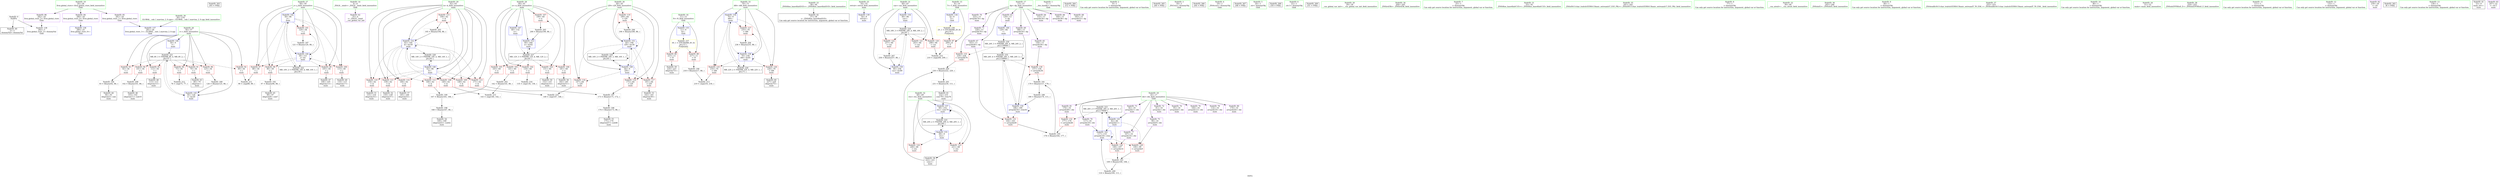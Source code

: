 digraph "SVFG" {
	label="SVFG";

	Node0x55fe27614a00 [shape=record,color=grey,label="{NodeID: 0\nNullPtr}"];
	Node0x55fe27614a00 -> Node0x55fe2762e7d0[style=solid];
	Node0x55fe27614a00 -> Node0x55fe27635960[style=solid];
	Node0x55fe27654b70 [shape=record,color=black,label="{NodeID: 263\n203 = PHI()\n}"];
	Node0x55fe2762ef80 [shape=record,color=red,label="{NodeID: 97\n88\<--58\n\<--j\nmain\n}"];
	Node0x55fe2762ef80 -> Node0x55fe2763b360[style=solid];
	Node0x55fe27615680 [shape=record,color=green,label="{NodeID: 14\n4\<--6\n_ZStL8__ioinit\<--_ZStL8__ioinit_field_insensitive\nGlob }"];
	Node0x55fe27615680 -> Node0x55fe27630a30[style=solid];
	Node0x55fe27632a20 [shape=record,color=grey,label="{NodeID: 194\n93 = Binary(92, 86, )\n}"];
	Node0x55fe27632a20 -> Node0x55fe2762eb70[style=solid];
	Node0x55fe2762fae0 [shape=record,color=red,label="{NodeID: 111\n158\<--62\n\<--k\nmain\n}"];
	Node0x55fe2762fae0 -> Node0x55fe27630210[style=solid];
	Node0x55fe2762dd50 [shape=record,color=green,label="{NodeID: 28\n60\<--61\nn\<--n_field_insensitive\nmain\n}"];
	Node0x55fe2762dd50 -> Node0x55fe2762f390[style=solid];
	Node0x55fe2762dd50 -> Node0x55fe2762f460[style=solid];
	Node0x55fe2762dd50 -> Node0x55fe2762f530[style=solid];
	Node0x55fe2762dd50 -> Node0x55fe2762f600[style=solid];
	Node0x55fe2762dd50 -> Node0x55fe2762f6d0[style=solid];
	Node0x55fe2762dd50 -> Node0x55fe2762f7a0[style=solid];
	Node0x55fe2762dd50 -> Node0x55fe276360e0[style=solid];
	Node0x55fe2762dd50 -> Node0x55fe276365c0[style=solid];
	Node0x55fe2763aee0 [shape=record,color=grey,label="{NodeID: 208\n102 = Binary(101, 86, )\n}"];
	Node0x55fe2763aee0 -> Node0x55fe2762ed10[style=solid];
	Node0x55fe27634e10 [shape=record,color=red,label="{NodeID: 125\n216\<--70\n\<--i68\nmain\n}"];
	Node0x55fe27634e10 -> Node0x55fe2763b660[style=solid];
	Node0x55fe2762e9a0 [shape=record,color=black,label="{NodeID: 42\n37\<--38\n\<--_ZNSt8ios_base4InitD1Ev\nCan only get source location for instruction, argument, global var or function.}"];
	Node0x55fe27644470 [shape=record,color=black,label="{NodeID: 222\nMR_10V_2 = PHI(MR_10V_4, MR_10V_1, )\npts\{59 \}\n}"];
	Node0x55fe27644470 -> Node0x55fe27635cd0[style=dashed];
	Node0x55fe27635a60 [shape=record,color=blue,label="{NodeID: 139\n54\<--9\nretval\<--\nmain\n}"];
	Node0x55fe27630550 [shape=record,color=black,label="{NodeID: 56\n182\<--181\nidxprom51\<--\nmain\n}"];
	Node0x55fe27648a70 [shape=record,color=yellow,style=double,label="{NodeID: 236\n2V_1 = ENCHI(MR_2V_0)\npts\{10 \}\nFun[main]}"];
	Node0x55fe27648a70 -> Node0x55fe27631f10[style=dashed];
	Node0x55fe276365c0 [shape=record,color=blue,label="{NodeID: 153\n60\<--200\nn\<--inc62\nmain\n}"];
	Node0x55fe276365c0 -> Node0x55fe27645d70[style=dashed];
	Node0x55fe276310b0 [shape=record,color=purple,label="{NodeID: 70\n225\<--13\narrayidx74\<--dp\nmain\n}"];
	Node0x55fe27631c10 [shape=record,color=purple,label="{NodeID: 84\n280\<--24\nllvm.global_ctors_0\<--llvm.global_ctors\nGlob }"];
	Node0x55fe27631c10 -> Node0x55fe27635760[style=solid];
	Node0x55fe27613b10 [shape=record,color=green,label="{NodeID: 1\n7\<--1\n__dso_handle\<--dummyObj\nGlob }"];
	Node0x55fe27654c70 [shape=record,color=black,label="{NodeID: 264\n212 = PHI()\n}"];
	Node0x55fe2762f050 [shape=record,color=red,label="{NodeID: 98\n96\<--58\n\<--j\nmain\n}"];
	Node0x55fe2762f050 -> Node0x55fe27632720[style=solid];
	Node0x55fe27615750 [shape=record,color=green,label="{NodeID: 15\n8\<--10\nT\<--T_field_insensitive\nGlob }"];
	Node0x55fe27615750 -> Node0x55fe27631f10[style=solid];
	Node0x55fe27615750 -> Node0x55fe27635560[style=solid];
	Node0x55fe27632ba0 [shape=record,color=grey,label="{NodeID: 195\n178 = Binary(164, 177, )\n}"];
	Node0x55fe27632ba0 -> Node0x55fe27638550[style=solid];
	Node0x55fe2762fbb0 [shape=record,color=red,label="{NodeID: 112\n166\<--62\n\<--k\nmain\n}"];
	Node0x55fe2762fbb0 -> Node0x55fe276331a0[style=solid];
	Node0x55fe2762de20 [shape=record,color=green,label="{NodeID: 29\n62\<--63\nk\<--k_field_insensitive\nmain\n}"];
	Node0x55fe2762de20 -> Node0x55fe2762f870[style=solid];
	Node0x55fe2762de20 -> Node0x55fe2762f940[style=solid];
	Node0x55fe2762de20 -> Node0x55fe2762fa10[style=solid];
	Node0x55fe2762de20 -> Node0x55fe2762fae0[style=solid];
	Node0x55fe2762de20 -> Node0x55fe2762fbb0[style=solid];
	Node0x55fe2762de20 -> Node0x55fe2762fc80[style=solid];
	Node0x55fe2762de20 -> Node0x55fe2762fd50[style=solid];
	Node0x55fe2762de20 -> Node0x55fe2762fe20[style=solid];
	Node0x55fe2762de20 -> Node0x55fe276361b0[style=solid];
	Node0x55fe2762de20 -> Node0x55fe276364f0[style=solid];
	Node0x55fe2763b060 [shape=record,color=grey,label="{NodeID: 209\n110 = Binary(109, 111, )\n}"];
	Node0x55fe2763b060 -> Node0x55fe27635da0[style=solid];
	Node0x55fe27634ee0 [shape=record,color=red,label="{NodeID: 126\n226\<--70\n\<--i68\nmain\n}"];
	Node0x55fe27634ee0 -> Node0x55fe27630890[style=solid];
	Node0x55fe2762eaa0 [shape=record,color=black,label="{NodeID: 43\n80\<--79\nidxprom\<--\nmain\n}"];
	Node0x55fe27644970 [shape=record,color=black,label="{NodeID: 223\nMR_26V_2 = PHI(MR_26V_4, MR_26V_1, )\npts\{170000 \}\n}"];
	Node0x55fe27644970 -> Node0x55fe276353c0[style=dashed];
	Node0x55fe27644970 -> Node0x55fe27635c00[style=dashed];
	Node0x55fe27635b30 [shape=record,color=blue,label="{NodeID: 140\n56\<--9\ni\<--\nmain\n}"];
	Node0x55fe27635b30 -> Node0x55fe27643f70[style=dashed];
	Node0x55fe27630620 [shape=record,color=black,label="{NodeID: 57\n185\<--184\nidxprom53\<--\nmain\n}"];
	Node0x55fe27649590 [shape=record,color=yellow,style=double,label="{NodeID: 237\n4V_1 = ENCHI(MR_4V_0)\npts\{12 \}\nFun[main]}"];
	Node0x55fe27649590 -> Node0x55fe27631fe0[style=dashed];
	Node0x55fe27649590 -> Node0x55fe276320b0[style=dashed];
	Node0x55fe27636690 [shape=record,color=blue,label="{NodeID: 154\n66\<--86\ncas\<--\nmain\n}"];
	Node0x55fe27636690 -> Node0x55fe27644e70[style=dashed];
	Node0x55fe27631180 [shape=record,color=purple,label="{NodeID: 71\n228\<--13\narrayidx76\<--dp\nmain\n}"];
	Node0x55fe27631180 -> Node0x55fe27635490[style=solid];
	Node0x55fe27631d10 [shape=record,color=purple,label="{NodeID: 85\n281\<--24\nllvm.global_ctors_1\<--llvm.global_ctors\nGlob }"];
	Node0x55fe27631d10 -> Node0x55fe27635860[style=solid];
	Node0x55fe27614ba0 [shape=record,color=green,label="{NodeID: 2\n9\<--1\n\<--dummyObj\nCan only get source location for instruction, argument, global var or function.}"];
	Node0x55fe27654d70 [shape=record,color=black,label="{NodeID: 265\n240 = PHI()\n}"];
	Node0x55fe2762f120 [shape=record,color=red,label="{NodeID: 99\n105\<--58\n\<--j\nmain\n}"];
	Node0x55fe2762f120 -> Node0x55fe2762ede0[style=solid];
	Node0x55fe27615820 [shape=record,color=green,label="{NodeID: 16\n11\<--12\nN\<--N_field_insensitive\nGlob }"];
	Node0x55fe27615820 -> Node0x55fe27631fe0[style=solid];
	Node0x55fe27615820 -> Node0x55fe276320b0[style=solid];
	Node0x55fe27615820 -> Node0x55fe27635660[style=solid];
	Node0x55fe27632d20 [shape=record,color=grey,label="{NodeID: 196\n174 = Binary(173, 86, )\n}"];
	Node0x55fe27632d20 -> Node0x55fe27630480[style=solid];
	Node0x55fe2762fc80 [shape=record,color=red,label="{NodeID: 113\n171\<--62\n\<--k\nmain\n}"];
	Node0x55fe2762fc80 -> Node0x55fe27632ea0[style=solid];
	Node0x55fe2762def0 [shape=record,color=green,label="{NodeID: 30\n64\<--65\ni29\<--i29_field_insensitive\nmain\n}"];
	Node0x55fe2762def0 -> Node0x55fe276346c0[style=solid];
	Node0x55fe2762def0 -> Node0x55fe27634790[style=solid];
	Node0x55fe2762def0 -> Node0x55fe27634860[style=solid];
	Node0x55fe2762def0 -> Node0x55fe27634930[style=solid];
	Node0x55fe2762def0 -> Node0x55fe27636280[style=solid];
	Node0x55fe2762def0 -> Node0x55fe27636420[style=solid];
	Node0x55fe2763b1e0 [shape=record,color=grey,label="{NodeID: 210\n149 = cmp(147, 148, )\n}"];
	Node0x55fe27634fb0 [shape=record,color=red,label="{NodeID: 127\n235\<--70\n\<--i68\nmain\n}"];
	Node0x55fe27634fb0 -> Node0x55fe2763a8e0[style=solid];
	Node0x55fe2762eb70 [shape=record,color=black,label="{NodeID: 44\n94\<--93\nidxprom5\<--sub\nmain\n}"];
	Node0x55fe27644e70 [shape=record,color=black,label="{NodeID: 224\nMR_18V_3 = PHI(MR_18V_4, MR_18V_2, )\npts\{67 \}\n}"];
	Node0x55fe27644e70 -> Node0x55fe27634a00[style=dashed];
	Node0x55fe27644e70 -> Node0x55fe27634ad0[style=dashed];
	Node0x55fe27644e70 -> Node0x55fe27634ba0[style=dashed];
	Node0x55fe27644e70 -> Node0x55fe27636aa0[style=dashed];
	Node0x55fe27635c00 [shape=record,color=blue,label="{NodeID: 141\n82\<--84\narrayidx1\<--\nmain\n}"];
	Node0x55fe27635c00 -> Node0x55fe27635080[style=dashed];
	Node0x55fe27635c00 -> Node0x55fe27635150[style=dashed];
	Node0x55fe27635c00 -> Node0x55fe27635da0[style=dashed];
	Node0x55fe27635c00 -> Node0x55fe27644970[style=dashed];
	Node0x55fe276306f0 [shape=record,color=black,label="{NodeID: 58\n222\<--221\nconv\<--\nmain\n}"];
	Node0x55fe276306f0 -> Node0x55fe27633320[style=solid];
	Node0x55fe27636760 [shape=record,color=blue,label="{NodeID: 155\n68\<--9\nres\<--\nmain\n}"];
	Node0x55fe27636760 -> Node0x55fe27634c70[style=dashed];
	Node0x55fe27636760 -> Node0x55fe27634d40[style=dashed];
	Node0x55fe27636760 -> Node0x55fe27636900[style=dashed];
	Node0x55fe27636760 -> Node0x55fe27645370[style=dashed];
	Node0x55fe27631250 [shape=record,color=purple,label="{NodeID: 72\n81\<--16\narrayidx\<--dw\nmain\n}"];
	Node0x55fe27631e10 [shape=record,color=purple,label="{NodeID: 86\n282\<--24\nllvm.global_ctors_2\<--llvm.global_ctors\nGlob }"];
	Node0x55fe27631e10 -> Node0x55fe27635960[style=solid];
	Node0x55fe27615fa0 [shape=record,color=green,label="{NodeID: 3\n18\<--1\n_ZSt3cin\<--dummyObj\nGlob }"];
	Node0x55fe27655950 [shape=record,color=black,label="{NodeID: 266\n244 = PHI()\n}"];
	Node0x55fe2762f1f0 [shape=record,color=red,label="{NodeID: 100\n115\<--58\n\<--j\nmain\n}"];
	Node0x55fe2762f1f0 -> Node0x55fe2762ffa0[style=solid];
	Node0x55fe276158f0 [shape=record,color=green,label="{NodeID: 17\n13\<--15\ndp\<--dp_field_insensitive\nGlob }"];
	Node0x55fe276158f0 -> Node0x55fe27630b00[style=solid];
	Node0x55fe276158f0 -> Node0x55fe27630bd0[style=solid];
	Node0x55fe276158f0 -> Node0x55fe27630ca0[style=solid];
	Node0x55fe276158f0 -> Node0x55fe27630d70[style=solid];
	Node0x55fe276158f0 -> Node0x55fe27630e40[style=solid];
	Node0x55fe276158f0 -> Node0x55fe27630f10[style=solid];
	Node0x55fe276158f0 -> Node0x55fe27630fe0[style=solid];
	Node0x55fe276158f0 -> Node0x55fe276310b0[style=solid];
	Node0x55fe276158f0 -> Node0x55fe27631180[style=solid];
	Node0x55fe27632ea0 [shape=record,color=grey,label="{NodeID: 197\n173 = Binary(171, 172, )\n}"];
	Node0x55fe27632ea0 -> Node0x55fe27632d20[style=solid];
	Node0x55fe2762fd50 [shape=record,color=red,label="{NodeID: 114\n184\<--62\n\<--k\nmain\n}"];
	Node0x55fe2762fd50 -> Node0x55fe27630620[style=solid];
	Node0x55fe2762dfc0 [shape=record,color=green,label="{NodeID: 31\n66\<--67\ncas\<--cas_field_insensitive\nmain\n}"];
	Node0x55fe2762dfc0 -> Node0x55fe27634a00[style=solid];
	Node0x55fe2762dfc0 -> Node0x55fe27634ad0[style=solid];
	Node0x55fe2762dfc0 -> Node0x55fe27634ba0[style=solid];
	Node0x55fe2762dfc0 -> Node0x55fe27636690[style=solid];
	Node0x55fe2762dfc0 -> Node0x55fe27636aa0[style=solid];
	Node0x55fe2763b360 [shape=record,color=grey,label="{NodeID: 211\n90 = cmp(88, 89, )\n}"];
	Node0x55fe27635080 [shape=record,color=red,label="{NodeID: 128\n100\<--99\n\<--arrayidx9\nmain\n}"];
	Node0x55fe27635080 -> Node0x55fe276328a0[style=solid];
	Node0x55fe2762ec40 [shape=record,color=black,label="{NodeID: 45\n98\<--97\nidxprom8\<--sub7\nmain\n}"];
	Node0x55fe27645370 [shape=record,color=black,label="{NodeID: 225\nMR_20V_2 = PHI(MR_20V_4, MR_20V_1, )\npts\{69 \}\n}"];
	Node0x55fe27645370 -> Node0x55fe27636760[style=dashed];
	Node0x55fe27635cd0 [shape=record,color=blue,label="{NodeID: 142\n58\<--86\nj\<--\nmain\n}"];
	Node0x55fe27635cd0 -> Node0x55fe2762ef80[style=dashed];
	Node0x55fe27635cd0 -> Node0x55fe2762f050[style=dashed];
	Node0x55fe27635cd0 -> Node0x55fe2762f120[style=dashed];
	Node0x55fe27635cd0 -> Node0x55fe2762f1f0[style=dashed];
	Node0x55fe27635cd0 -> Node0x55fe2762f2c0[style=dashed];
	Node0x55fe27635cd0 -> Node0x55fe27635e70[style=dashed];
	Node0x55fe27635cd0 -> Node0x55fe27644470[style=dashed];
	Node0x55fe276307c0 [shape=record,color=black,label="{NodeID: 59\n224\<--223\nidxprom73\<--\nmain\n}"];
	Node0x55fe27636830 [shape=record,color=blue,label="{NodeID: 156\n70\<--9\ni68\<--\nmain\n}"];
	Node0x55fe27636830 -> Node0x55fe27634e10[style=dashed];
	Node0x55fe27636830 -> Node0x55fe27634ee0[style=dashed];
	Node0x55fe27636830 -> Node0x55fe27634fb0[style=dashed];
	Node0x55fe27636830 -> Node0x55fe276369d0[style=dashed];
	Node0x55fe27636830 -> Node0x55fe27645870[style=dashed];
	Node0x55fe27631320 [shape=record,color=purple,label="{NodeID: 73\n82\<--16\narrayidx1\<--dw\nmain\n}"];
	Node0x55fe27631320 -> Node0x55fe27635c00[style=solid];
	Node0x55fe27631f10 [shape=record,color=red,label="{NodeID: 87\n209\<--8\n\<--T\nmain\n}"];
	Node0x55fe27631f10 -> Node0x55fe2763b7e0[style=solid];
	Node0x55fe27616030 [shape=record,color=green,label="{NodeID: 4\n19\<--1\n_ZSt4cout\<--dummyObj\nGlob }"];
	Node0x55fe27655a50 [shape=record,color=black,label="{NodeID: 267\n248 = PHI()\n}"];
	Node0x55fe2762f2c0 [shape=record,color=red,label="{NodeID: 101\n120\<--58\n\<--j\nmain\n}"];
	Node0x55fe2762f2c0 -> Node0x55fe27637f50[style=solid];
	Node0x55fe276159c0 [shape=record,color=green,label="{NodeID: 18\n16\<--17\ndw\<--dw_field_insensitive\nGlob }"];
	Node0x55fe276159c0 -> Node0x55fe27631250[style=solid];
	Node0x55fe276159c0 -> Node0x55fe27631320[style=solid];
	Node0x55fe276159c0 -> Node0x55fe276313f0[style=solid];
	Node0x55fe276159c0 -> Node0x55fe276314c0[style=solid];
	Node0x55fe276159c0 -> Node0x55fe27631590[style=solid];
	Node0x55fe276159c0 -> Node0x55fe27631660[style=solid];
	Node0x55fe276159c0 -> Node0x55fe27631730[style=solid];
	Node0x55fe276159c0 -> Node0x55fe27631800[style=solid];
	Node0x55fe276159c0 -> Node0x55fe276318d0[style=solid];
	Node0x55fe276159c0 -> Node0x55fe276319a0[style=solid];
	Node0x55fe27633020 [shape=record,color=grey,label="{NodeID: 198\n168 = Binary(167, 86, )\n}"];
	Node0x55fe27633020 -> Node0x55fe276303b0[style=solid];
	Node0x55fe2762fe20 [shape=record,color=red,label="{NodeID: 115\n194\<--62\n\<--k\nmain\n}"];
	Node0x55fe2762fe20 -> Node0x55fe2763a760[style=solid];
	Node0x55fe2762e090 [shape=record,color=green,label="{NodeID: 32\n68\<--69\nres\<--res_field_insensitive\nmain\n}"];
	Node0x55fe2762e090 -> Node0x55fe27634c70[style=solid];
	Node0x55fe2762e090 -> Node0x55fe27634d40[style=solid];
	Node0x55fe2762e090 -> Node0x55fe27636760[style=solid];
	Node0x55fe2762e090 -> Node0x55fe27636900[style=solid];
	Node0x55fe2763b4e0 [shape=record,color=grey,label="{NodeID: 212\n76 = cmp(75, 77, )\n}"];
	Node0x55fe27635150 [shape=record,color=red,label="{NodeID: 129\n108\<--107\n\<--arrayidx14\nmain\n}"];
	Node0x55fe27635150 -> Node0x55fe276328a0[style=solid];
	Node0x55fe2762ed10 [shape=record,color=black,label="{NodeID: 46\n103\<--102\nidxprom11\<--sub10\nmain\n}"];
	Node0x55fe27645870 [shape=record,color=black,label="{NodeID: 226\nMR_22V_2 = PHI(MR_22V_4, MR_22V_1, )\npts\{71 \}\n}"];
	Node0x55fe27645870 -> Node0x55fe27636830[style=dashed];
	Node0x55fe27635da0 [shape=record,color=blue,label="{NodeID: 143\n117\<--110\narrayidx18\<--rem\nmain\n}"];
	Node0x55fe27635da0 -> Node0x55fe27635080[style=dashed];
	Node0x55fe27635da0 -> Node0x55fe27635150[style=dashed];
	Node0x55fe27635da0 -> Node0x55fe27635da0[style=dashed];
	Node0x55fe27635da0 -> Node0x55fe27644970[style=dashed];
	Node0x55fe27630890 [shape=record,color=black,label="{NodeID: 60\n227\<--226\nidxprom75\<--\nmain\n}"];
	Node0x55fe27636900 [shape=record,color=blue,label="{NodeID: 157\n68\<--232\nres\<--conv79\nmain\n}"];
	Node0x55fe27636900 -> Node0x55fe27634c70[style=dashed];
	Node0x55fe27636900 -> Node0x55fe27634d40[style=dashed];
	Node0x55fe27636900 -> Node0x55fe27636900[style=dashed];
	Node0x55fe27636900 -> Node0x55fe27645370[style=dashed];
	Node0x55fe276313f0 [shape=record,color=purple,label="{NodeID: 74\n95\<--16\narrayidx6\<--dw\nmain\n}"];
	Node0x55fe27631fe0 [shape=record,color=red,label="{NodeID: 88\n217\<--11\n\<--N\nmain\n}"];
	Node0x55fe27631fe0 -> Node0x55fe276383d0[style=solid];
	Node0x55fe276160c0 [shape=record,color=green,label="{NodeID: 5\n20\<--1\n.str\<--dummyObj\nGlob }"];
	Node0x55fe27655b50 [shape=record,color=black,label="{NodeID: 268\n250 = PHI()\n}"];
	Node0x55fe2762f390 [shape=record,color=red,label="{NodeID: 102\n134\<--60\n\<--n\nmain\n}"];
	Node0x55fe2762f390 -> Node0x55fe2763bae0[style=solid];
	Node0x55fe27615a90 [shape=record,color=green,label="{NodeID: 19\n24\<--28\nllvm.global_ctors\<--llvm.global_ctors_field_insensitive\nGlob }"];
	Node0x55fe27615a90 -> Node0x55fe27631c10[style=solid];
	Node0x55fe27615a90 -> Node0x55fe27631d10[style=solid];
	Node0x55fe27615a90 -> Node0x55fe27631e10[style=solid];
	Node0x55fe276331a0 [shape=record,color=grey,label="{NodeID: 199\n167 = Binary(165, 166, )\n}"];
	Node0x55fe276331a0 -> Node0x55fe27633020[style=solid];
	Node0x55fe276346c0 [shape=record,color=red,label="{NodeID: 116\n147\<--64\n\<--i29\nmain\n}"];
	Node0x55fe276346c0 -> Node0x55fe2763b1e0[style=solid];
	Node0x55fe2762e160 [shape=record,color=green,label="{NodeID: 33\n70\<--71\ni68\<--i68_field_insensitive\nmain\n}"];
	Node0x55fe2762e160 -> Node0x55fe27634e10[style=solid];
	Node0x55fe2762e160 -> Node0x55fe27634ee0[style=solid];
	Node0x55fe2762e160 -> Node0x55fe27634fb0[style=solid];
	Node0x55fe2762e160 -> Node0x55fe27636830[style=solid];
	Node0x55fe2762e160 -> Node0x55fe276369d0[style=solid];
	Node0x55fe2763b660 [shape=record,color=grey,label="{NodeID: 213\n219 = cmp(216, 218, )\n}"];
	Node0x55fe27635220 [shape=record,color=red,label="{NodeID: 130\n157\<--156\n\<--arrayidx36\nmain\n}"];
	Node0x55fe27635220 -> Node0x55fe27638550[style=solid];
	Node0x55fe2762ede0 [shape=record,color=black,label="{NodeID: 47\n106\<--105\nidxprom13\<--\nmain\n}"];
	Node0x55fe27645d70 [shape=record,color=black,label="{NodeID: 227\nMR_12V_3 = PHI(MR_12V_4, MR_12V_2, )\npts\{61 \}\n}"];
	Node0x55fe27645d70 -> Node0x55fe2762f390[style=dashed];
	Node0x55fe27645d70 -> Node0x55fe2762f460[style=dashed];
	Node0x55fe27645d70 -> Node0x55fe2762f530[style=dashed];
	Node0x55fe27645d70 -> Node0x55fe2762f600[style=dashed];
	Node0x55fe27645d70 -> Node0x55fe2762f6d0[style=dashed];
	Node0x55fe27645d70 -> Node0x55fe2762f7a0[style=dashed];
	Node0x55fe27645d70 -> Node0x55fe276365c0[style=dashed];
	Node0x55fe27635e70 [shape=record,color=blue,label="{NodeID: 144\n58\<--121\nj\<--inc\nmain\n}"];
	Node0x55fe27635e70 -> Node0x55fe2762ef80[style=dashed];
	Node0x55fe27635e70 -> Node0x55fe2762f050[style=dashed];
	Node0x55fe27635e70 -> Node0x55fe2762f120[style=dashed];
	Node0x55fe27635e70 -> Node0x55fe2762f1f0[style=dashed];
	Node0x55fe27635e70 -> Node0x55fe2762f2c0[style=dashed];
	Node0x55fe27635e70 -> Node0x55fe27635e70[style=dashed];
	Node0x55fe27635e70 -> Node0x55fe27644470[style=dashed];
	Node0x55fe27630960 [shape=record,color=black,label="{NodeID: 61\n232\<--231\nconv79\<--rem78\nmain\n}"];
	Node0x55fe27630960 -> Node0x55fe27636900[style=solid];
	Node0x55fe276369d0 [shape=record,color=blue,label="{NodeID: 158\n70\<--236\ni68\<--inc81\nmain\n}"];
	Node0x55fe276369d0 -> Node0x55fe27634e10[style=dashed];
	Node0x55fe276369d0 -> Node0x55fe27634ee0[style=dashed];
	Node0x55fe276369d0 -> Node0x55fe27634fb0[style=dashed];
	Node0x55fe276369d0 -> Node0x55fe276369d0[style=dashed];
	Node0x55fe276369d0 -> Node0x55fe27645870[style=dashed];
	Node0x55fe276314c0 [shape=record,color=purple,label="{NodeID: 75\n99\<--16\narrayidx9\<--dw\nmain\n}"];
	Node0x55fe276314c0 -> Node0x55fe27635080[style=solid];
	Node0x55fe276320b0 [shape=record,color=red,label="{NodeID: 89\n223\<--11\n\<--N\nmain\n}"];
	Node0x55fe276320b0 -> Node0x55fe276307c0[style=solid];
	Node0x55fe27614d60 [shape=record,color=green,label="{NodeID: 6\n22\<--1\n.str.1\<--dummyObj\nGlob }"];
	Node0x55fe27655c50 [shape=record,color=black,label="{NodeID: 269\n251 = PHI()\n}"];
	Node0x55fe2762f460 [shape=record,color=red,label="{NodeID: 103\n141\<--60\n\<--n\nmain\n}"];
	Node0x55fe2762f460 -> Node0x55fe2763a620[style=solid];
	Node0x55fe27615b60 [shape=record,color=green,label="{NodeID: 20\n29\<--30\n__cxx_global_var_init\<--__cxx_global_var_init_field_insensitive\n}"];
	Node0x55fe27633320 [shape=record,color=grey,label="{NodeID: 200\n230 = Binary(222, 229, )\n}"];
	Node0x55fe27633320 -> Node0x55fe276334a0[style=solid];
	Node0x55fe27634790 [shape=record,color=red,label="{NodeID: 117\n161\<--64\n\<--i29\nmain\n}"];
	Node0x55fe27634790 -> Node0x55fe276302e0[style=solid];
	Node0x55fe2762e230 [shape=record,color=green,label="{NodeID: 34\n204\<--205\n_ZNSirsERi\<--_ZNSirsERi_field_insensitive\n}"];
	Node0x55fe2763b7e0 [shape=record,color=grey,label="{NodeID: 214\n210 = cmp(208, 209, )\n}"];
	Node0x55fe276352f0 [shape=record,color=red,label="{NodeID: 131\n164\<--163\n\<--arrayidx40\nmain\n}"];
	Node0x55fe276352f0 -> Node0x55fe27632ba0[style=solid];
	Node0x55fe2762fed0 [shape=record,color=black,label="{NodeID: 48\n113\<--112\nidxprom15\<--\nmain\n}"];
	Node0x55fe27646270 [shape=record,color=black,label="{NodeID: 228\nMR_14V_2 = PHI(MR_14V_4, MR_14V_1, )\npts\{63 \}\n}"];
	Node0x55fe27646270 -> Node0x55fe276361b0[style=dashed];
	Node0x55fe27635f40 [shape=record,color=blue,label="{NodeID: 145\n56\<--126\ni\<--inc20\nmain\n}"];
	Node0x55fe27635f40 -> Node0x55fe27643f70[style=dashed];
	Node0x55fe27630a30 [shape=record,color=purple,label="{NodeID: 62\n35\<--4\n\<--_ZStL8__ioinit\n__cxx_global_var_init\n}"];
	Node0x55fe27636aa0 [shape=record,color=blue,label="{NodeID: 159\n66\<--258\ncas\<--inc89\nmain\n}"];
	Node0x55fe27636aa0 -> Node0x55fe27644e70[style=dashed];
	Node0x55fe27631590 [shape=record,color=purple,label="{NodeID: 76\n104\<--16\narrayidx12\<--dw\nmain\n}"];
	Node0x55fe27632180 [shape=record,color=red,label="{NodeID: 90\n75\<--56\n\<--i\nmain\n}"];
	Node0x55fe27632180 -> Node0x55fe2763b4e0[style=solid];
	Node0x55fe27614df0 [shape=record,color=green,label="{NodeID: 7\n25\<--1\n\<--dummyObj\nCan only get source location for instruction, argument, global var or function.}"];
	Node0x55fe27637f50 [shape=record,color=grey,label="{NodeID: 187\n121 = Binary(120, 86, )\n}"];
	Node0x55fe27637f50 -> Node0x55fe27635e70[style=solid];
	Node0x55fe2762f530 [shape=record,color=red,label="{NodeID: 104\n151\<--60\n\<--n\nmain\n}"];
	Node0x55fe2762f530 -> Node0x55fe27630070[style=solid];
	Node0x55fe27615c30 [shape=record,color=green,label="{NodeID: 21\n33\<--34\n_ZNSt8ios_base4InitC1Ev\<--_ZNSt8ios_base4InitC1Ev_field_insensitive\n}"];
	Node0x55fe276334a0 [shape=record,color=grey,label="{NodeID: 201\n231 = Binary(230, 111, )\n}"];
	Node0x55fe276334a0 -> Node0x55fe27630960[style=solid];
	Node0x55fe27634860 [shape=record,color=red,label="{NodeID: 118\n172\<--64\n\<--i29\nmain\n}"];
	Node0x55fe27634860 -> Node0x55fe27632ea0[style=solid];
	Node0x55fe2762e300 [shape=record,color=green,label="{NodeID: 35\n241\<--242\n_ZStlsISt11char_traitsIcEERSt13basic_ostreamIcT_ES5_PKc\<--_ZStlsISt11char_traitsIcEERSt13basic_ostreamIcT_ES5_PKc_field_insensitive\n}"];
	Node0x55fe2763b960 [shape=record,color=grey,label="{NodeID: 215\n143 = cmp(140, 142, )\n}"];
	Node0x55fe276353c0 [shape=record,color=red,label="{NodeID: 132\n177\<--176\n\<--arrayidx48\nmain\n}"];
	Node0x55fe276353c0 -> Node0x55fe27632ba0[style=solid];
	Node0x55fe2762ffa0 [shape=record,color=black,label="{NodeID: 49\n116\<--115\nidxprom17\<--\nmain\n}"];
	Node0x55fe27646770 [shape=record,color=black,label="{NodeID: 229\nMR_16V_2 = PHI(MR_16V_3, MR_16V_1, )\npts\{65 \}\n}"];
	Node0x55fe27646770 -> Node0x55fe27636280[style=dashed];
	Node0x55fe27646770 -> Node0x55fe27646770[style=dashed];
	Node0x55fe27636010 [shape=record,color=blue,label="{NodeID: 146\n129\<--84\n\<--\nmain\n}"];
	Node0x55fe27636010 -> Node0x55fe27646c70[style=dashed];
	Node0x55fe27630b00 [shape=record,color=purple,label="{NodeID: 63\n129\<--13\n\<--dp\nmain\n}"];
	Node0x55fe27630b00 -> Node0x55fe27636010[style=solid];
	Node0x55fe27631660 [shape=record,color=purple,label="{NodeID: 77\n107\<--16\narrayidx14\<--dw\nmain\n}"];
	Node0x55fe27631660 -> Node0x55fe27635150[style=solid];
	Node0x55fe27632250 [shape=record,color=red,label="{NodeID: 91\n79\<--56\n\<--i\nmain\n}"];
	Node0x55fe27632250 -> Node0x55fe2762eaa0[style=solid];
	Node0x55fe27614e80 [shape=record,color=green,label="{NodeID: 8\n77\<--1\n\<--dummyObj\nCan only get source location for instruction, argument, global var or function.}"];
	Node0x55fe276380d0 [shape=record,color=grey,label="{NodeID: 188\n180 = Binary(179, 111, )\n}"];
	Node0x55fe276380d0 -> Node0x55fe27636350[style=solid];
	Node0x55fe2762f600 [shape=record,color=red,label="{NodeID: 105\n165\<--60\n\<--n\nmain\n}"];
	Node0x55fe2762f600 -> Node0x55fe276331a0[style=solid];
	Node0x55fe2762d970 [shape=record,color=green,label="{NodeID: 22\n39\<--40\n__cxa_atexit\<--__cxa_atexit_field_insensitive\n}"];
	Node0x55fe2763a620 [shape=record,color=grey,label="{NodeID: 202\n142 = Binary(141, 86, )\n}"];
	Node0x55fe2763a620 -> Node0x55fe2763b960[style=solid];
	Node0x55fe27634930 [shape=record,color=red,label="{NodeID: 119\n189\<--64\n\<--i29\nmain\n}"];
	Node0x55fe27634930 -> Node0x55fe2763abe0[style=solid];
	Node0x55fe2762e3d0 [shape=record,color=green,label="{NodeID: 36\n245\<--246\n_ZNSolsEi\<--_ZNSolsEi_field_insensitive\n}"];
	Node0x55fe2763bae0 [shape=record,color=grey,label="{NodeID: 216\n135 = cmp(134, 136, )\n}"];
	Node0x55fe27635490 [shape=record,color=red,label="{NodeID: 133\n229\<--228\n\<--arrayidx76\nmain\n}"];
	Node0x55fe27635490 -> Node0x55fe27633320[style=solid];
	Node0x55fe27630070 [shape=record,color=black,label="{NodeID: 50\n152\<--151\nidxprom33\<--\nmain\n}"];
	Node0x55fe27646c70 [shape=record,color=black,label="{NodeID: 230\nMR_24V_3 = PHI(MR_24V_4, MR_24V_2, )\npts\{150000 \}\n}"];
	Node0x55fe27646c70 -> Node0x55fe27635490[style=dashed];
	Node0x55fe27646c70 -> Node0x55fe27648570[style=dashed];
	Node0x55fe276360e0 [shape=record,color=blue,label="{NodeID: 147\n60\<--132\nn\<--\nmain\n}"];
	Node0x55fe276360e0 -> Node0x55fe27645d70[style=dashed];
	Node0x55fe27630bd0 [shape=record,color=purple,label="{NodeID: 64\n153\<--13\narrayidx34\<--dp\nmain\n}"];
	Node0x55fe27631730 [shape=record,color=purple,label="{NodeID: 78\n114\<--16\narrayidx16\<--dw\nmain\n}"];
	Node0x55fe27632320 [shape=record,color=red,label="{NodeID: 92\n89\<--56\n\<--i\nmain\n}"];
	Node0x55fe27632320 -> Node0x55fe2763b360[style=solid];
	Node0x55fe27615270 [shape=record,color=green,label="{NodeID: 9\n84\<--1\n\<--dummyObj\nCan only get source location for instruction, argument, global var or function.}"];
	Node0x55fe27638250 [shape=record,color=grey,label="{NodeID: 189\n126 = Binary(125, 86, )\n}"];
	Node0x55fe27638250 -> Node0x55fe27635f40[style=solid];
	Node0x55fe2762f6d0 [shape=record,color=red,label="{NodeID: 106\n181\<--60\n\<--n\nmain\n}"];
	Node0x55fe2762f6d0 -> Node0x55fe27630550[style=solid];
	Node0x55fe2762da00 [shape=record,color=green,label="{NodeID: 23\n38\<--44\n_ZNSt8ios_base4InitD1Ev\<--_ZNSt8ios_base4InitD1Ev_field_insensitive\n}"];
	Node0x55fe2762da00 -> Node0x55fe2762e9a0[style=solid];
	Node0x55fe2763a760 [shape=record,color=grey,label="{NodeID: 203\n195 = Binary(194, 86, )\n}"];
	Node0x55fe2763a760 -> Node0x55fe276364f0[style=solid];
	Node0x55fe27634a00 [shape=record,color=red,label="{NodeID: 120\n208\<--66\n\<--cas\nmain\n}"];
	Node0x55fe27634a00 -> Node0x55fe2763b7e0[style=solid];
	Node0x55fe2762e4d0 [shape=record,color=green,label="{NodeID: 37\n252\<--253\n_ZSt4endlIcSt11char_traitsIcEERSt13basic_ostreamIT_T0_ES6_\<--_ZSt4endlIcSt11char_traitsIcEERSt13basic_ostreamIT_T0_ES6__field_insensitive\n}"];
	Node0x55fe27635560 [shape=record,color=blue,label="{NodeID: 134\n8\<--9\nT\<--\nGlob }"];
	Node0x55fe27635560 -> Node0x55fe27648a70[style=dashed];
	Node0x55fe27630140 [shape=record,color=black,label="{NodeID: 51\n155\<--154\nidxprom35\<--\nmain\n}"];
	Node0x55fe276361b0 [shape=record,color=blue,label="{NodeID: 148\n62\<--86\nk\<--\nmain\n}"];
	Node0x55fe276361b0 -> Node0x55fe2762f870[style=dashed];
	Node0x55fe276361b0 -> Node0x55fe2762f940[style=dashed];
	Node0x55fe276361b0 -> Node0x55fe2762fa10[style=dashed];
	Node0x55fe276361b0 -> Node0x55fe2762fae0[style=dashed];
	Node0x55fe276361b0 -> Node0x55fe2762fbb0[style=dashed];
	Node0x55fe276361b0 -> Node0x55fe2762fc80[style=dashed];
	Node0x55fe276361b0 -> Node0x55fe2762fd50[style=dashed];
	Node0x55fe276361b0 -> Node0x55fe2762fe20[style=dashed];
	Node0x55fe276361b0 -> Node0x55fe276364f0[style=dashed];
	Node0x55fe276361b0 -> Node0x55fe27646270[style=dashed];
	Node0x55fe27630ca0 [shape=record,color=purple,label="{NodeID: 65\n156\<--13\narrayidx36\<--dp\nmain\n}"];
	Node0x55fe27630ca0 -> Node0x55fe27635220[style=solid];
	Node0x55fe27631800 [shape=record,color=purple,label="{NodeID: 79\n117\<--16\narrayidx18\<--dw\nmain\n}"];
	Node0x55fe27631800 -> Node0x55fe27635da0[style=solid];
	Node0x55fe276323f0 [shape=record,color=red,label="{NodeID: 93\n92\<--56\n\<--i\nmain\n}"];
	Node0x55fe276323f0 -> Node0x55fe27632a20[style=solid];
	Node0x55fe27615340 [shape=record,color=green,label="{NodeID: 10\n86\<--1\n\<--dummyObj\nCan only get source location for instruction, argument, global var or function.}"];
	Node0x55fe276383d0 [shape=record,color=grey,label="{NodeID: 190\n218 = Binary(217, 86, )\n}"];
	Node0x55fe276383d0 -> Node0x55fe2763b660[style=solid];
	Node0x55fe2762f7a0 [shape=record,color=red,label="{NodeID: 107\n199\<--60\n\<--n\nmain\n}"];
	Node0x55fe2762f7a0 -> Node0x55fe2763aa60[style=solid];
	Node0x55fe2762da90 [shape=record,color=green,label="{NodeID: 24\n51\<--52\nmain\<--main_field_insensitive\n}"];
	Node0x55fe2763a8e0 [shape=record,color=grey,label="{NodeID: 204\n236 = Binary(235, 86, )\n}"];
	Node0x55fe2763a8e0 -> Node0x55fe276369d0[style=solid];
	Node0x55fe27634ad0 [shape=record,color=red,label="{NodeID: 121\n243\<--66\n\<--cas\nmain\n}"];
	Node0x55fe2762e5d0 [shape=record,color=green,label="{NodeID: 38\n254\<--255\n_ZNSolsEPFRSoS_E\<--_ZNSolsEPFRSoS_E_field_insensitive\n}"];
	Node0x55fe27635660 [shape=record,color=blue,label="{NodeID: 135\n11\<--9\nN\<--\nGlob }"];
	Node0x55fe27635660 -> Node0x55fe27649590[style=dashed];
	Node0x55fe27630210 [shape=record,color=black,label="{NodeID: 52\n159\<--158\nidxprom37\<--\nmain\n}"];
	Node0x55fe27636280 [shape=record,color=blue,label="{NodeID: 149\n64\<--9\ni29\<--\nmain\n}"];
	Node0x55fe27636280 -> Node0x55fe276346c0[style=dashed];
	Node0x55fe27636280 -> Node0x55fe27634790[style=dashed];
	Node0x55fe27636280 -> Node0x55fe27634860[style=dashed];
	Node0x55fe27636280 -> Node0x55fe27634930[style=dashed];
	Node0x55fe27636280 -> Node0x55fe27636280[style=dashed];
	Node0x55fe27636280 -> Node0x55fe27636420[style=dashed];
	Node0x55fe27636280 -> Node0x55fe27646770[style=dashed];
	Node0x55fe27630d70 [shape=record,color=purple,label="{NodeID: 66\n160\<--13\narrayidx38\<--dp\nmain\n}"];
	Node0x55fe276318d0 [shape=record,color=purple,label="{NodeID: 80\n170\<--16\narrayidx44\<--dw\nmain\n}"];
	Node0x55fe276324c0 [shape=record,color=red,label="{NodeID: 94\n101\<--56\n\<--i\nmain\n}"];
	Node0x55fe276324c0 -> Node0x55fe2763aee0[style=solid];
	Node0x55fe27615410 [shape=record,color=green,label="{NodeID: 11\n111\<--1\n\<--dummyObj\nCan only get source location for instruction, argument, global var or function.}"];
	Node0x55fe27638550 [shape=record,color=grey,label="{NodeID: 191\n179 = Binary(157, 178, )\n}"];
	Node0x55fe27638550 -> Node0x55fe276380d0[style=solid];
	Node0x55fe2762f870 [shape=record,color=red,label="{NodeID: 108\n140\<--62\n\<--k\nmain\n}"];
	Node0x55fe2762f870 -> Node0x55fe2763b960[style=solid];
	Node0x55fe2762db20 [shape=record,color=green,label="{NodeID: 25\n54\<--55\nretval\<--retval_field_insensitive\nmain\n}"];
	Node0x55fe2762db20 -> Node0x55fe27635a60[style=solid];
	Node0x55fe2763aa60 [shape=record,color=grey,label="{NodeID: 205\n200 = Binary(199, 86, )\n}"];
	Node0x55fe2763aa60 -> Node0x55fe276365c0[style=solid];
	Node0x55fe27634ba0 [shape=record,color=red,label="{NodeID: 122\n257\<--66\n\<--cas\nmain\n}"];
	Node0x55fe27634ba0 -> Node0x55fe2763ad60[style=solid];
	Node0x55fe2762e6d0 [shape=record,color=green,label="{NodeID: 39\n26\<--276\n_GLOBAL__sub_I_marcina_2_0.cpp\<--_GLOBAL__sub_I_marcina_2_0.cpp_field_insensitive\n}"];
	Node0x55fe2762e6d0 -> Node0x55fe27635860[style=solid];
	Node0x55fe27635760 [shape=record,color=blue,label="{NodeID: 136\n280\<--25\nllvm.global_ctors_0\<--\nGlob }"];
	Node0x55fe276302e0 [shape=record,color=black,label="{NodeID: 53\n162\<--161\nidxprom39\<--\nmain\n}"];
	Node0x55fe27636350 [shape=record,color=blue,label="{NodeID: 150\n186\<--180\narrayidx54\<--rem50\nmain\n}"];
	Node0x55fe27636350 -> Node0x55fe27635220[style=dashed];
	Node0x55fe27636350 -> Node0x55fe276352f0[style=dashed];
	Node0x55fe27636350 -> Node0x55fe27636350[style=dashed];
	Node0x55fe27636350 -> Node0x55fe27648570[style=dashed];
	Node0x55fe27630e40 [shape=record,color=purple,label="{NodeID: 67\n163\<--13\narrayidx40\<--dp\nmain\n}"];
	Node0x55fe27630e40 -> Node0x55fe276352f0[style=solid];
	Node0x55fe276319a0 [shape=record,color=purple,label="{NodeID: 81\n176\<--16\narrayidx48\<--dw\nmain\n}"];
	Node0x55fe276319a0 -> Node0x55fe276353c0[style=solid];
	Node0x55fe27632590 [shape=record,color=red,label="{NodeID: 95\n112\<--56\n\<--i\nmain\n}"];
	Node0x55fe27632590 -> Node0x55fe2762fed0[style=solid];
	Node0x55fe276154e0 [shape=record,color=green,label="{NodeID: 12\n132\<--1\n\<--dummyObj\nCan only get source location for instruction, argument, global var or function.}"];
	Node0x55fe27632720 [shape=record,color=grey,label="{NodeID: 192\n97 = Binary(96, 86, )\n}"];
	Node0x55fe27632720 -> Node0x55fe2762ec40[style=solid];
	Node0x55fe2762f940 [shape=record,color=red,label="{NodeID: 109\n148\<--62\n\<--k\nmain\n}"];
	Node0x55fe2762f940 -> Node0x55fe2763b1e0[style=solid];
	Node0x55fe2762dbb0 [shape=record,color=green,label="{NodeID: 26\n56\<--57\ni\<--i_field_insensitive\nmain\n}"];
	Node0x55fe2762dbb0 -> Node0x55fe27632180[style=solid];
	Node0x55fe2762dbb0 -> Node0x55fe27632250[style=solid];
	Node0x55fe2762dbb0 -> Node0x55fe27632320[style=solid];
	Node0x55fe2762dbb0 -> Node0x55fe276323f0[style=solid];
	Node0x55fe2762dbb0 -> Node0x55fe276324c0[style=solid];
	Node0x55fe2762dbb0 -> Node0x55fe27632590[style=solid];
	Node0x55fe2762dbb0 -> Node0x55fe2762eeb0[style=solid];
	Node0x55fe2762dbb0 -> Node0x55fe27635b30[style=solid];
	Node0x55fe2762dbb0 -> Node0x55fe27635f40[style=solid];
	Node0x55fe2763abe0 [shape=record,color=grey,label="{NodeID: 206\n190 = Binary(189, 86, )\n}"];
	Node0x55fe2763abe0 -> Node0x55fe27636420[style=solid];
	Node0x55fe27634c70 [shape=record,color=red,label="{NodeID: 123\n221\<--68\n\<--res\nmain\n}"];
	Node0x55fe27634c70 -> Node0x55fe276306f0[style=solid];
	Node0x55fe2762e7d0 [shape=record,color=black,label="{NodeID: 40\n2\<--3\ndummyVal\<--dummyVal\n}"];
	Node0x55fe27635860 [shape=record,color=blue,label="{NodeID: 137\n281\<--26\nllvm.global_ctors_1\<--_GLOBAL__sub_I_marcina_2_0.cpp\nGlob }"];
	Node0x55fe276303b0 [shape=record,color=black,label="{NodeID: 54\n169\<--168\nidxprom43\<--sub42\nmain\n}"];
	Node0x55fe27636420 [shape=record,color=blue,label="{NodeID: 151\n64\<--190\ni29\<--inc56\nmain\n}"];
	Node0x55fe27636420 -> Node0x55fe276346c0[style=dashed];
	Node0x55fe27636420 -> Node0x55fe27634790[style=dashed];
	Node0x55fe27636420 -> Node0x55fe27634860[style=dashed];
	Node0x55fe27636420 -> Node0x55fe27634930[style=dashed];
	Node0x55fe27636420 -> Node0x55fe27636280[style=dashed];
	Node0x55fe27636420 -> Node0x55fe27636420[style=dashed];
	Node0x55fe27636420 -> Node0x55fe27646770[style=dashed];
	Node0x55fe27630f10 [shape=record,color=purple,label="{NodeID: 68\n183\<--13\narrayidx52\<--dp\nmain\n}"];
	Node0x55fe27631a70 [shape=record,color=purple,label="{NodeID: 82\n239\<--20\n\<--.str\nmain\n}"];
	Node0x55fe273b27f0 [shape=record,color=black,label="{NodeID: 262\n36 = PHI()\n}"];
	Node0x55fe2762eeb0 [shape=record,color=red,label="{NodeID: 96\n125\<--56\n\<--i\nmain\n}"];
	Node0x55fe2762eeb0 -> Node0x55fe27638250[style=solid];
	Node0x55fe276155b0 [shape=record,color=green,label="{NodeID: 13\n136\<--1\n\<--dummyObj\nCan only get source location for instruction, argument, global var or function.}"];
	Node0x55fe276328a0 [shape=record,color=grey,label="{NodeID: 193\n109 = Binary(100, 108, )\n}"];
	Node0x55fe276328a0 -> Node0x55fe2763b060[style=solid];
	Node0x55fe2762fa10 [shape=record,color=red,label="{NodeID: 110\n154\<--62\n\<--k\nmain\n}"];
	Node0x55fe2762fa10 -> Node0x55fe27630140[style=solid];
	Node0x55fe2762dc80 [shape=record,color=green,label="{NodeID: 27\n58\<--59\nj\<--j_field_insensitive\nmain\n}"];
	Node0x55fe2762dc80 -> Node0x55fe2762ef80[style=solid];
	Node0x55fe2762dc80 -> Node0x55fe2762f050[style=solid];
	Node0x55fe2762dc80 -> Node0x55fe2762f120[style=solid];
	Node0x55fe2762dc80 -> Node0x55fe2762f1f0[style=solid];
	Node0x55fe2762dc80 -> Node0x55fe2762f2c0[style=solid];
	Node0x55fe2762dc80 -> Node0x55fe27635cd0[style=solid];
	Node0x55fe2762dc80 -> Node0x55fe27635e70[style=solid];
	Node0x55fe2763ad60 [shape=record,color=grey,label="{NodeID: 207\n258 = Binary(257, 86, )\n}"];
	Node0x55fe2763ad60 -> Node0x55fe27636aa0[style=solid];
	Node0x55fe27634d40 [shape=record,color=red,label="{NodeID: 124\n249\<--68\n\<--res\nmain\n}"];
	Node0x55fe2762e8d0 [shape=record,color=black,label="{NodeID: 41\n53\<--9\nmain_ret\<--\nmain\n}"];
	Node0x55fe27643f70 [shape=record,color=black,label="{NodeID: 221\nMR_8V_3 = PHI(MR_8V_4, MR_8V_2, )\npts\{57 \}\n}"];
	Node0x55fe27643f70 -> Node0x55fe27632180[style=dashed];
	Node0x55fe27643f70 -> Node0x55fe27632250[style=dashed];
	Node0x55fe27643f70 -> Node0x55fe27632320[style=dashed];
	Node0x55fe27643f70 -> Node0x55fe276323f0[style=dashed];
	Node0x55fe27643f70 -> Node0x55fe276324c0[style=dashed];
	Node0x55fe27643f70 -> Node0x55fe27632590[style=dashed];
	Node0x55fe27643f70 -> Node0x55fe2762eeb0[style=dashed];
	Node0x55fe27643f70 -> Node0x55fe27635f40[style=dashed];
	Node0x55fe27635960 [shape=record,color=blue, style = dotted,label="{NodeID: 138\n282\<--3\nllvm.global_ctors_2\<--dummyVal\nGlob }"];
	Node0x55fe27630480 [shape=record,color=black,label="{NodeID: 55\n175\<--174\nidxprom47\<--sub46\nmain\n}"];
	Node0x55fe27648570 [shape=record,color=black,label="{NodeID: 235\nMR_24V_4 = PHI(MR_24V_5, MR_24V_3, )\npts\{150000 \}\n}"];
	Node0x55fe27648570 -> Node0x55fe27635220[style=dashed];
	Node0x55fe27648570 -> Node0x55fe276352f0[style=dashed];
	Node0x55fe27648570 -> Node0x55fe27636350[style=dashed];
	Node0x55fe27648570 -> Node0x55fe27646c70[style=dashed];
	Node0x55fe27648570 -> Node0x55fe27648570[style=dashed];
	Node0x55fe276364f0 [shape=record,color=blue,label="{NodeID: 152\n62\<--195\nk\<--inc59\nmain\n}"];
	Node0x55fe276364f0 -> Node0x55fe2762f870[style=dashed];
	Node0x55fe276364f0 -> Node0x55fe2762f940[style=dashed];
	Node0x55fe276364f0 -> Node0x55fe2762fa10[style=dashed];
	Node0x55fe276364f0 -> Node0x55fe2762fae0[style=dashed];
	Node0x55fe276364f0 -> Node0x55fe2762fbb0[style=dashed];
	Node0x55fe276364f0 -> Node0x55fe2762fc80[style=dashed];
	Node0x55fe276364f0 -> Node0x55fe2762fd50[style=dashed];
	Node0x55fe276364f0 -> Node0x55fe2762fe20[style=dashed];
	Node0x55fe276364f0 -> Node0x55fe276364f0[style=dashed];
	Node0x55fe276364f0 -> Node0x55fe27646270[style=dashed];
	Node0x55fe27630fe0 [shape=record,color=purple,label="{NodeID: 69\n186\<--13\narrayidx54\<--dp\nmain\n}"];
	Node0x55fe27630fe0 -> Node0x55fe27636350[style=solid];
	Node0x55fe27631b40 [shape=record,color=purple,label="{NodeID: 83\n247\<--22\n\<--.str.1\nmain\n}"];
}
